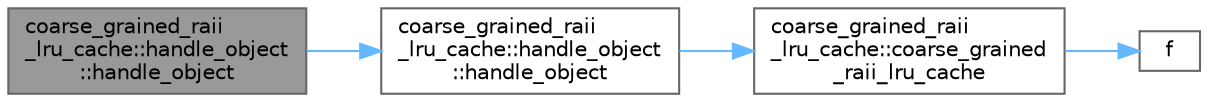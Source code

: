 digraph "coarse_grained_raii_lru_cache::handle_object::handle_object"
{
 // LATEX_PDF_SIZE
  bgcolor="transparent";
  edge [fontname=Helvetica,fontsize=10,labelfontname=Helvetica,labelfontsize=10];
  node [fontname=Helvetica,fontsize=10,shape=box,height=0.2,width=0.4];
  rankdir="LR";
  Node1 [id="Node000001",label="coarse_grained_raii\l_lru_cache::handle_object\l::handle_object",height=0.2,width=0.4,color="gray40", fillcolor="grey60", style="filled", fontcolor="black",tooltip=" "];
  Node1 -> Node2 [id="edge1_Node000001_Node000002",color="steelblue1",style="solid",tooltip=" "];
  Node2 [id="Node000002",label="coarse_grained_raii\l_lru_cache::handle_object\l::handle_object",height=0.2,width=0.4,color="grey40", fillcolor="white", style="filled",URL="$classcoarse__grained__raii__lru__cache_1_1handle__object.html#a046ef2d493ff771fa9d32925367ab536",tooltip=" "];
  Node2 -> Node3 [id="edge2_Node000002_Node000003",color="steelblue1",style="solid",tooltip=" "];
  Node3 [id="Node000003",label="coarse_grained_raii\l_lru_cache::coarse_grained\l_raii_lru_cache",height=0.2,width=0.4,color="grey40", fillcolor="white", style="filled",URL="$classcoarse__grained__raii__lru__cache.html#a106ffe58e945f936028f7d401607ff65",tooltip=" "];
  Node3 -> Node4 [id="edge3_Node000003_Node000004",color="steelblue1",style="solid",tooltip=" "];
  Node4 [id="Node000004",label="f",height=0.2,width=0.4,color="grey40", fillcolor="white", style="filled",URL="$cxx11__tensor__map_8cpp.html#a7f507fea02198f6cb81c86640c7b1a4e",tooltip=" "];
}
